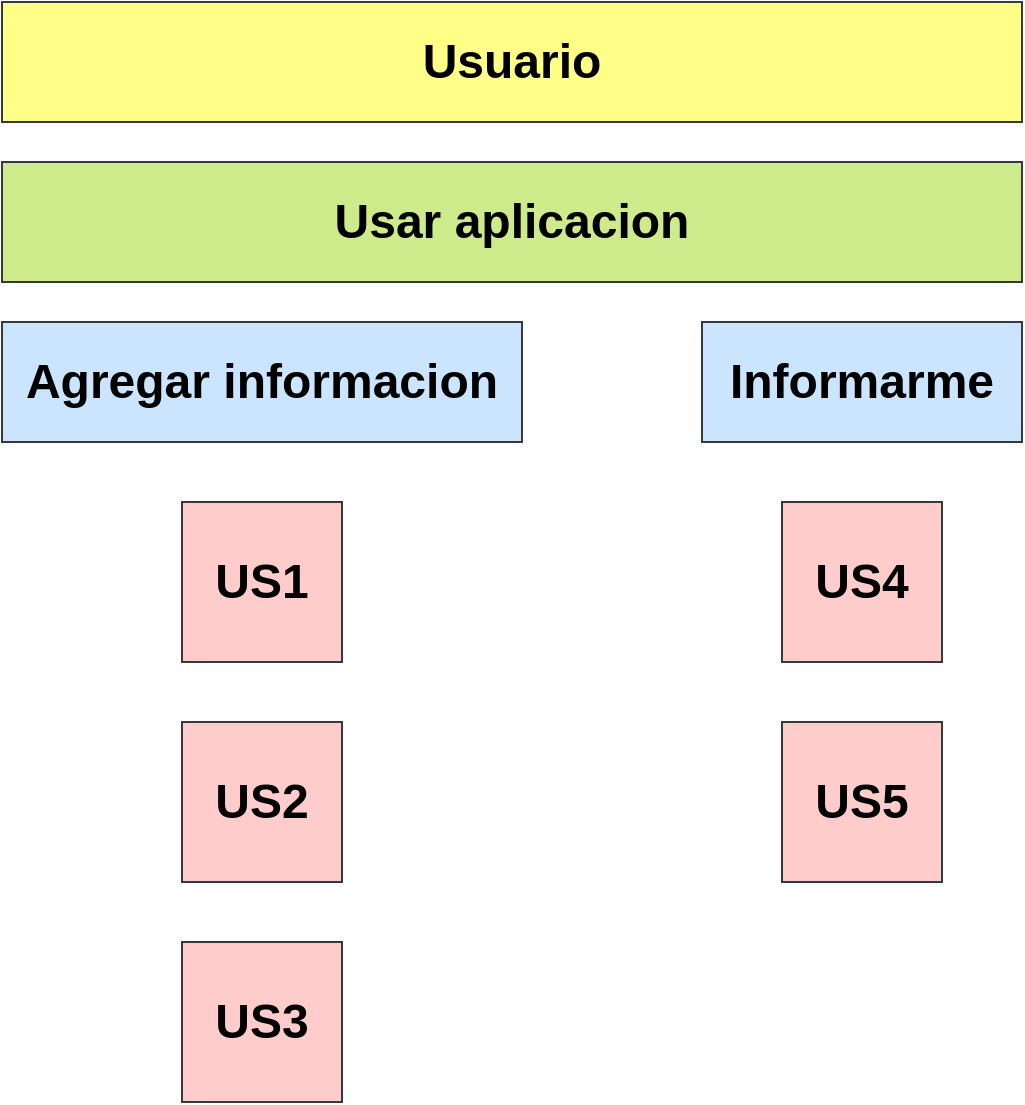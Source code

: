 <mxfile version="24.7.8">
  <diagram name="Página-1" id="4su0vMgeQ90T0IUqPzcR">
    <mxGraphModel dx="1114" dy="870" grid="1" gridSize="10" guides="1" tooltips="1" connect="1" arrows="1" fold="1" page="1" pageScale="1" pageWidth="827" pageHeight="1169" math="0" shadow="0">
      <root>
        <mxCell id="0" />
        <mxCell id="1" parent="0" />
        <mxCell id="xWSy03trfFnF8wq5d8gP-1" value="&lt;h1&gt;Usuario&lt;/h1&gt;" style="rounded=0;whiteSpace=wrap;html=1;fillColor=#ffff88;strokeColor=#36393d;" vertex="1" parent="1">
          <mxGeometry x="80" y="210" width="510" height="60" as="geometry" />
        </mxCell>
        <mxCell id="xWSy03trfFnF8wq5d8gP-2" value="&lt;h1&gt;Usar aplicacion&lt;/h1&gt;" style="rounded=0;whiteSpace=wrap;html=1;fillColor=#cdeb8b;strokeColor=#36393d;" vertex="1" parent="1">
          <mxGeometry x="80" y="290" width="510" height="60" as="geometry" />
        </mxCell>
        <mxCell id="xWSy03trfFnF8wq5d8gP-3" value="&lt;h1&gt;Agregar informacion&lt;/h1&gt;" style="rounded=0;whiteSpace=wrap;html=1;fillColor=#cce5ff;strokeColor=#36393d;" vertex="1" parent="1">
          <mxGeometry x="80" y="370" width="260" height="60" as="geometry" />
        </mxCell>
        <mxCell id="xWSy03trfFnF8wq5d8gP-4" value="&lt;h1&gt;Informarme&lt;/h1&gt;" style="rounded=0;whiteSpace=wrap;html=1;fillColor=#cce5ff;strokeColor=#36393d;" vertex="1" parent="1">
          <mxGeometry x="430" y="370" width="160" height="60" as="geometry" />
        </mxCell>
        <mxCell id="xWSy03trfFnF8wq5d8gP-5" style="edgeStyle=orthogonalEdgeStyle;rounded=0;orthogonalLoop=1;jettySize=auto;html=1;exitX=0.5;exitY=0;exitDx=0;exitDy=0;entryX=0.404;entryY=0.05;entryDx=0;entryDy=0;entryPerimeter=0;strokeColor=none;" edge="1" parent="1" source="xWSy03trfFnF8wq5d8gP-3" target="xWSy03trfFnF8wq5d8gP-3">
          <mxGeometry relative="1" as="geometry" />
        </mxCell>
        <mxCell id="xWSy03trfFnF8wq5d8gP-6" value="&lt;h1&gt;US1&lt;/h1&gt;" style="whiteSpace=wrap;html=1;aspect=fixed;fillColor=#ffcccc;strokeColor=#36393d;" vertex="1" parent="1">
          <mxGeometry x="170" y="460" width="80" height="80" as="geometry" />
        </mxCell>
        <mxCell id="xWSy03trfFnF8wq5d8gP-7" value="&lt;h1&gt;US2&lt;/h1&gt;" style="whiteSpace=wrap;html=1;aspect=fixed;fillColor=#ffcccc;strokeColor=#36393d;" vertex="1" parent="1">
          <mxGeometry x="170" y="570" width="80" height="80" as="geometry" />
        </mxCell>
        <mxCell id="xWSy03trfFnF8wq5d8gP-8" value="&lt;h1&gt;US3&lt;/h1&gt;" style="whiteSpace=wrap;html=1;aspect=fixed;fillColor=#ffcccc;strokeColor=#36393d;" vertex="1" parent="1">
          <mxGeometry x="170" y="680" width="80" height="80" as="geometry" />
        </mxCell>
        <mxCell id="xWSy03trfFnF8wq5d8gP-9" value="&lt;h1&gt;US4&lt;/h1&gt;" style="whiteSpace=wrap;html=1;aspect=fixed;fillColor=#ffcccc;strokeColor=#36393d;" vertex="1" parent="1">
          <mxGeometry x="470" y="460" width="80" height="80" as="geometry" />
        </mxCell>
        <mxCell id="xWSy03trfFnF8wq5d8gP-10" value="&lt;h1&gt;US5&lt;/h1&gt;" style="whiteSpace=wrap;html=1;aspect=fixed;fillColor=#ffcccc;strokeColor=#36393d;" vertex="1" parent="1">
          <mxGeometry x="470" y="570" width="80" height="80" as="geometry" />
        </mxCell>
      </root>
    </mxGraphModel>
  </diagram>
</mxfile>
